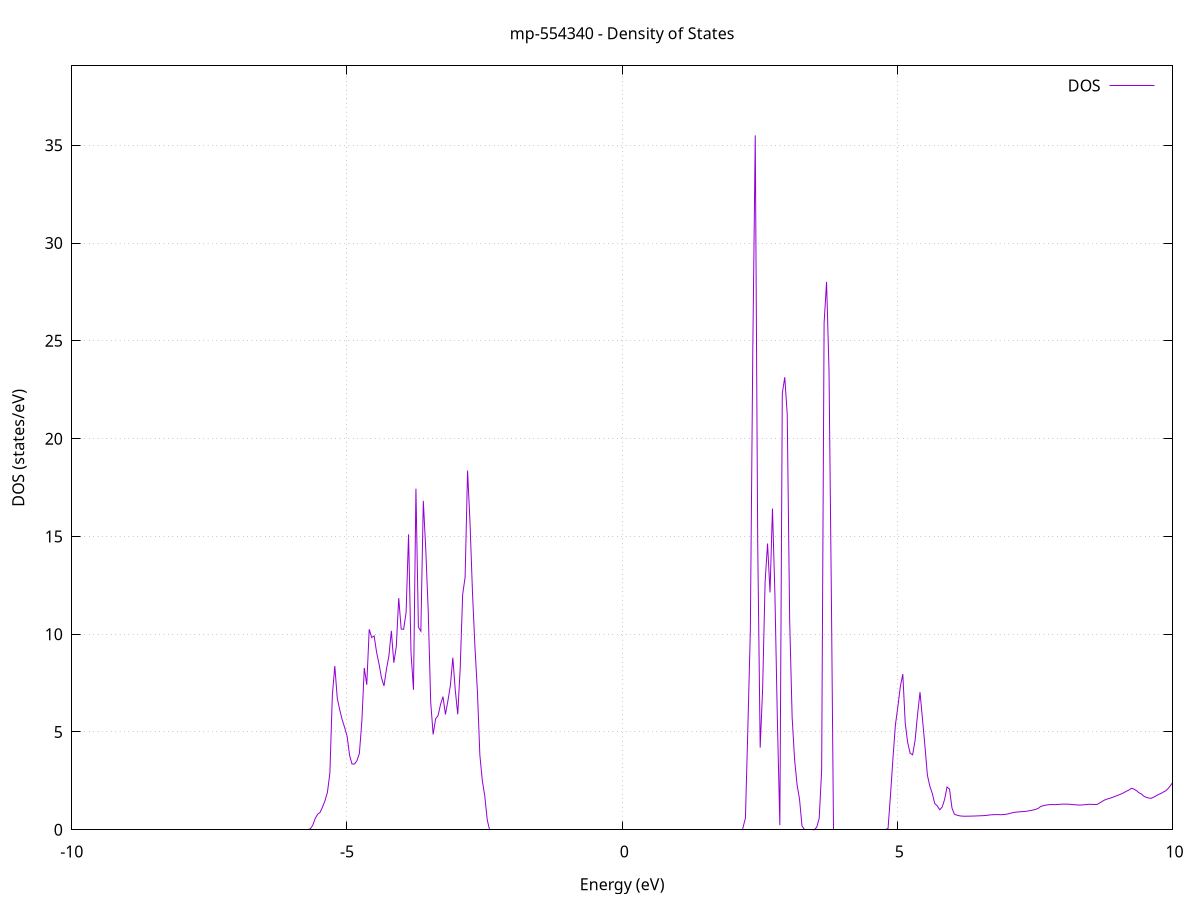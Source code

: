 set title 'mp-554340 - Density of States'
set xlabel 'Energy (eV)'
set ylabel 'DOS (states/eV)'
set grid
set xrange [-10:10]
set yrange [0:39.059]
set xzeroaxis lt -1
set terminal png size 800,600
set output 'mp-554340_dos_gnuplot.png'
plot '-' using 1:2 with lines title 'DOS'
-44.895200 0.000000
-44.850600 0.000000
-44.805900 0.000000
-44.761200 0.000000
-44.716500 0.000000
-44.671900 0.000000
-44.627200 0.000000
-44.582500 0.000000
-44.537800 0.000000
-44.493100 0.000000
-44.448500 0.000000
-44.403800 0.000000
-44.359100 0.000000
-44.314400 0.000000
-44.269700 0.000000
-44.225100 0.000000
-44.180400 0.000000
-44.135700 0.000000
-44.091000 0.000000
-44.046400 0.000000
-44.001700 0.000000
-43.957000 0.000000
-43.912300 0.000000
-43.867600 0.000000
-43.823000 0.000000
-43.778300 0.000000
-43.733600 0.000000
-43.688900 0.000000
-43.644300 0.000000
-43.599600 0.000000
-43.554900 0.000000
-43.510200 0.000000
-43.465500 0.000000
-43.420900 0.000000
-43.376200 0.000000
-43.331500 0.000000
-43.286800 0.000000
-43.242200 0.000000
-43.197500 0.000000
-43.152800 0.000000
-43.108100 0.000000
-43.063400 0.000000
-43.018800 0.000000
-42.974100 0.000000
-42.929400 0.000000
-42.884700 0.000000
-42.840100 0.000000
-42.795400 0.000000
-42.750700 0.000000
-42.706000 0.000000
-42.661300 0.000000
-42.616700 0.000000
-42.572000 0.000000
-42.527300 0.000000
-42.482600 0.000000
-42.438000 0.000000
-42.393300 0.000000
-42.348600 0.000000
-42.303900 0.000000
-42.259200 0.000000
-42.214600 0.000000
-42.169900 0.000000
-42.125200 0.000000
-42.080500 0.000000
-42.035800 0.000000
-41.991200 0.000000
-41.946500 0.000000
-41.901800 0.000000
-41.857100 0.000000
-41.812500 0.000000
-41.767800 0.000000
-41.723100 0.000000
-41.678400 0.000000
-41.633700 0.000000
-41.589100 0.000000
-41.544400 0.000000
-41.499700 0.000000
-41.455000 0.000000
-41.410400 0.000000
-41.365700 0.000000
-41.321000 0.000000
-41.276300 0.000000
-41.231600 0.000000
-41.187000 0.000000
-41.142300 0.000000
-41.097600 0.000000
-41.052900 0.000000
-41.008300 0.000000
-40.963600 0.000000
-40.918900 0.000000
-40.874200 0.000000
-40.829500 282.972800
-40.784900 0.000000
-40.740200 0.000000
-40.695500 0.000000
-40.650800 0.000000
-40.606200 0.000000
-40.561500 0.000000
-40.516800 0.000000
-40.472100 0.000000
-40.427400 0.000000
-40.382800 0.000000
-40.338100 0.000000
-40.293400 0.000000
-40.248700 0.000000
-40.204000 0.000000
-40.159400 0.000000
-40.114700 0.000000
-40.070000 0.000000
-40.025300 0.000000
-39.980700 0.000000
-39.936000 0.000000
-39.891300 0.000000
-39.846600 0.000000
-39.801900 0.000000
-39.757300 0.000000
-39.712600 0.000000
-39.667900 0.000000
-39.623200 0.000000
-39.578600 0.000000
-39.533900 0.000000
-39.489200 0.000000
-39.444500 0.000000
-39.399800 0.000000
-39.355200 0.000000
-39.310500 0.000000
-39.265800 0.000000
-39.221100 0.000000
-39.176500 0.000000
-39.131800 0.000000
-39.087100 0.000000
-39.042400 0.000000
-38.997700 0.000000
-38.953100 0.000000
-38.908400 0.000000
-38.863700 0.000000
-38.819000 0.000000
-38.774400 0.000000
-38.729700 0.000000
-38.685000 0.000000
-38.640300 0.000000
-38.595600 0.000000
-38.551000 0.000000
-38.506300 0.000000
-38.461600 0.000000
-38.416900 0.000000
-38.372200 0.000000
-38.327600 0.000000
-38.282900 0.000000
-38.238200 0.000000
-38.193500 0.000000
-38.148900 0.000000
-38.104200 0.000000
-38.059500 0.000000
-38.014800 0.000000
-37.970100 0.000000
-37.925500 0.000000
-37.880800 0.000000
-37.836100 0.000000
-37.791400 0.000000
-37.746800 0.000000
-37.702100 0.000000
-37.657400 0.000000
-37.612700 0.000000
-37.568000 0.000000
-37.523400 0.000000
-37.478700 0.000000
-37.434000 0.000000
-37.389300 0.000000
-37.344700 0.000000
-37.300000 0.000000
-37.255300 0.000000
-37.210600 0.000000
-37.165900 0.000000
-37.121300 0.000000
-37.076600 0.000000
-37.031900 0.000000
-36.987200 0.000000
-36.942600 0.000000
-36.897900 0.000000
-36.853200 0.000000
-36.808500 0.000000
-36.763800 0.000000
-36.719200 0.000000
-36.674500 0.000000
-36.629800 0.000000
-36.585100 0.000000
-36.540400 0.000000
-36.495800 0.000000
-36.451100 0.000000
-36.406400 0.000000
-36.361700 0.000000
-36.317100 0.000000
-36.272400 0.000000
-36.227700 0.000000
-36.183000 0.000000
-36.138300 0.000000
-36.093700 0.000000
-36.049000 0.000000
-36.004300 0.000000
-35.959600 0.000000
-35.915000 0.000000
-35.870300 0.000000
-35.825600 0.000000
-35.780900 0.000000
-35.736200 0.000000
-35.691600 0.000000
-35.646900 0.000000
-35.602200 0.000000
-35.557500 0.000000
-35.512900 0.000000
-35.468200 0.000000
-35.423500 0.000000
-35.378800 0.000000
-35.334100 0.000000
-35.289500 0.000000
-35.244800 0.000000
-35.200100 0.000000
-35.155400 0.000000
-35.110800 0.000000
-35.066100 0.000000
-35.021400 0.000000
-34.976700 0.000000
-34.932000 0.000000
-34.887400 0.000000
-34.842700 0.000000
-34.798000 0.000000
-34.753300 0.000000
-34.708600 0.000000
-34.664000 0.000000
-34.619300 0.000000
-34.574600 0.000000
-34.529900 0.000000
-34.485300 0.000000
-34.440600 0.000000
-34.395900 0.000000
-34.351200 0.000000
-34.306500 0.000000
-34.261900 0.000000
-34.217200 0.000000
-34.172500 0.000000
-34.127800 0.000000
-34.083200 0.000000
-34.038500 0.000000
-33.993800 0.000000
-33.949100 0.000000
-33.904400 0.000000
-33.859800 0.000000
-33.815100 0.000000
-33.770400 0.000000
-33.725700 0.000000
-33.681100 0.000000
-33.636400 0.000000
-33.591700 0.000000
-33.547000 0.000000
-33.502300 0.000000
-33.457700 0.000000
-33.413000 0.000000
-33.368300 0.000000
-33.323600 0.000000
-33.279000 0.000000
-33.234300 0.000000
-33.189600 0.000000
-33.144900 0.000000
-33.100200 0.000000
-33.055600 0.000000
-33.010900 0.000000
-32.966200 0.000000
-32.921500 0.000000
-32.876900 0.000000
-32.832200 0.000000
-32.787500 0.000000
-32.742800 0.000000
-32.698100 0.000000
-32.653500 0.000000
-32.608800 0.000000
-32.564100 0.000000
-32.519400 0.000000
-32.474700 0.000000
-32.430100 0.000000
-32.385400 0.000000
-32.340700 0.000000
-32.296000 0.000000
-32.251400 0.000000
-32.206700 0.000000
-32.162000 0.000000
-32.117300 0.000000
-32.072600 0.000000
-32.028000 0.000000
-31.983300 0.000000
-31.938600 0.000000
-31.893900 0.000000
-31.849300 0.000000
-31.804600 0.000000
-31.759900 0.000000
-31.715200 0.000000
-31.670500 0.000000
-31.625900 0.000000
-31.581200 0.000000
-31.536500 0.000000
-31.491800 0.000000
-31.447200 0.000000
-31.402500 0.000000
-31.357800 0.000000
-31.313100 0.000000
-31.268400 0.000000
-31.223800 0.000000
-31.179100 0.000000
-31.134400 0.000000
-31.089700 0.000000
-31.045100 0.000000
-31.000400 0.000000
-30.955700 0.000000
-30.911000 0.000000
-30.866300 0.000000
-30.821700 0.000000
-30.777000 0.000000
-30.732300 0.000000
-30.687600 0.000000
-30.642900 0.000000
-30.598300 0.000000
-30.553600 0.000000
-30.508900 0.000000
-30.464200 0.000000
-30.419600 0.000000
-30.374900 0.000000
-30.330200 0.000000
-30.285500 0.000000
-30.240800 0.000000
-30.196200 0.000000
-30.151500 0.000000
-30.106800 0.000000
-30.062100 0.000000
-30.017500 0.000000
-29.972800 0.000000
-29.928100 0.000000
-29.883400 0.000000
-29.838700 0.000000
-29.794100 0.000000
-29.749400 0.000000
-29.704700 0.000000
-29.660000 0.000000
-29.615400 0.000000
-29.570700 0.000000
-29.526000 0.000000
-29.481300 0.000000
-29.436600 0.000000
-29.392000 0.000000
-29.347300 0.000000
-29.302600 0.000000
-29.257900 0.000000
-29.213300 0.000000
-29.168600 0.000000
-29.123900 0.000000
-29.079200 0.000000
-29.034500 0.000000
-28.989900 0.000000
-28.945200 0.000000
-28.900500 0.000000
-28.855800 0.000000
-28.811100 0.000000
-28.766500 0.000000
-28.721800 0.000000
-28.677100 0.000000
-28.632400 0.000000
-28.587800 0.000000
-28.543100 0.000000
-28.498400 0.000000
-28.453700 0.000000
-28.409000 0.000000
-28.364400 0.000000
-28.319700 0.000000
-28.275000 0.000000
-28.230300 0.000000
-28.185700 0.000000
-28.141000 0.000000
-28.096300 0.000000
-28.051600 0.000000
-28.006900 0.000000
-27.962300 0.000000
-27.917600 0.000000
-27.872900 0.000000
-27.828200 0.000000
-27.783600 0.000000
-27.738900 0.000000
-27.694200 0.000000
-27.649500 0.000000
-27.604800 0.000000
-27.560200 0.000000
-27.515500 0.000000
-27.470800 0.000000
-27.426100 0.000000
-27.381500 0.000000
-27.336800 0.000000
-27.292100 0.000000
-27.247400 0.000000
-27.202700 0.000000
-27.158100 0.000000
-27.113400 0.000000
-27.068700 0.000000
-27.024000 0.000000
-26.979300 0.000000
-26.934700 0.000000
-26.890000 0.000000
-26.845300 0.000000
-26.800600 0.000000
-26.756000 0.000000
-26.711300 0.000000
-26.666600 0.000000
-26.621900 0.000000
-26.577200 0.000000
-26.532600 0.000000
-26.487900 0.000000
-26.443200 0.000000
-26.398500 0.000000
-26.353900 0.000000
-26.309200 0.000000
-26.264500 0.000000
-26.219800 0.000000
-26.175100 0.000000
-26.130500 0.000000
-26.085800 0.000000
-26.041100 0.000000
-25.996400 0.000000
-25.951800 0.000000
-25.907100 0.000000
-25.862400 0.000000
-25.817700 0.000000
-25.773000 0.000000
-25.728400 0.000000
-25.683700 0.000000
-25.639000 0.000000
-25.594300 0.000000
-25.549700 0.000000
-25.505000 0.000000
-25.460300 0.000000
-25.415600 0.000000
-25.370900 0.000000
-25.326300 0.000000
-25.281600 0.000000
-25.236900 0.000000
-25.192200 0.000000
-25.147500 0.000000
-25.102900 0.000000
-25.058200 0.000000
-25.013500 0.000000
-24.968800 0.000000
-24.924200 0.000000
-24.879500 0.000000
-24.834800 0.000000
-24.790100 0.000000
-24.745400 0.000000
-24.700800 0.000000
-24.656100 0.000000
-24.611400 0.000000
-24.566700 0.000000
-24.522100 0.000000
-24.477400 0.000000
-24.432700 0.000000
-24.388000 0.000000
-24.343300 0.000000
-24.298700 0.000000
-24.254000 0.000000
-24.209300 0.000000
-24.164600 0.000000
-24.120000 0.000000
-24.075300 0.000000
-24.030600 0.000000
-23.985900 0.000000
-23.941200 0.000000
-23.896600 0.000000
-23.851900 0.000000
-23.807200 0.000000
-23.762500 0.000000
-23.717900 0.000000
-23.673200 0.000000
-23.628500 0.000000
-23.583800 0.000000
-23.539100 0.000000
-23.494500 0.000000
-23.449800 0.000000
-23.405100 0.000000
-23.360400 0.000000
-23.315800 0.000000
-23.271100 0.000000
-23.226400 0.000000
-23.181700 0.000000
-23.137000 0.000000
-23.092400 0.000000
-23.047700 0.000000
-23.003000 0.000000
-22.958300 0.000000
-22.913600 0.000000
-22.869000 0.000000
-22.824300 0.000000
-22.779600 0.000000
-22.734900 0.000000
-22.690300 0.000000
-22.645600 0.000000
-22.600900 0.000000
-22.556200 0.000000
-22.511500 0.000000
-22.466900 0.000000
-22.422200 0.000000
-22.377500 1.542400
-22.332800 2.571400
-22.288200 3.997100
-22.243500 5.831800
-22.198800 8.140300
-22.154100 12.135500
-22.109400 17.117000
-22.064800 14.193500
-22.020100 14.880200
-21.975400 13.450200
-21.930700 41.453000
-21.886100 9.526700
-21.841400 0.000000
-21.796700 0.000000
-21.752000 0.000000
-21.707300 0.000000
-21.662700 0.000000
-21.618000 0.000000
-21.573300 0.000000
-21.528600 0.000000
-21.484000 0.000000
-21.439300 0.000000
-21.394600 0.000000
-21.349900 0.000000
-21.305200 0.000000
-21.260600 0.000000
-21.215900 0.000000
-21.171200 0.000000
-21.126500 0.000000
-21.081800 0.000000
-21.037200 0.000000
-20.992500 0.000000
-20.947800 0.000000
-20.903100 0.000000
-20.858500 0.000000
-20.813800 0.000000
-20.769100 0.000000
-20.724400 0.000000
-20.679700 0.000000
-20.635100 0.000000
-20.590400 0.000000
-20.545700 0.000000
-20.501000 0.000000
-20.456400 0.000000
-20.411700 0.000000
-20.367000 0.000000
-20.322300 0.000000
-20.277600 0.000000
-20.233000 0.000000
-20.188300 0.000000
-20.143600 0.000000
-20.098900 0.000000
-20.054300 0.000000
-20.009600 0.000000
-19.964900 0.000000
-19.920200 0.000000
-19.875500 0.000000
-19.830900 0.000000
-19.786200 0.000000
-19.741500 0.000000
-19.696800 0.000000
-19.652200 0.000000
-19.607500 0.000000
-19.562800 0.000000
-19.518100 0.000000
-19.473400 0.000000
-19.428800 0.000000
-19.384100 0.000000
-19.339400 0.000000
-19.294700 0.000000
-19.250000 0.000000
-19.205400 0.000000
-19.160700 0.000000
-19.116000 0.000000
-19.071300 0.000000
-19.026700 0.000000
-18.982000 0.000000
-18.937300 0.000000
-18.892600 0.000000
-18.847900 0.000000
-18.803300 0.000000
-18.758600 0.000000
-18.713900 0.000000
-18.669200 0.000000
-18.624600 0.000000
-18.579900 0.000000
-18.535200 0.000000
-18.490500 0.000000
-18.445800 0.000000
-18.401200 0.000000
-18.356500 0.000000
-18.311800 0.000000
-18.267100 0.000000
-18.222500 0.000000
-18.177800 0.000000
-18.133100 0.000000
-18.088400 0.000000
-18.043700 0.000000
-17.999100 0.000000
-17.954400 0.000000
-17.909700 0.000000
-17.865000 0.000000
-17.820400 0.000000
-17.775700 0.000000
-17.731000 0.000000
-17.686300 0.000000
-17.641600 0.000000
-17.597000 0.000000
-17.552300 0.000000
-17.507600 0.000000
-17.462900 0.000000
-17.418200 0.000000
-17.373600 0.000000
-17.328900 0.000000
-17.284200 0.000000
-17.239500 0.000000
-17.194900 0.000000
-17.150200 0.000000
-17.105500 0.000000
-17.060800 0.000000
-17.016100 0.000000
-16.971500 0.000000
-16.926800 0.000000
-16.882100 0.000000
-16.837400 0.000000
-16.792800 0.000000
-16.748100 0.000000
-16.703400 0.000000
-16.658700 0.000000
-16.614000 0.000000
-16.569400 0.000000
-16.524700 0.000000
-16.480000 0.000000
-16.435300 0.000000
-16.390700 0.000000
-16.346000 0.000000
-16.301300 0.000000
-16.256600 0.000000
-16.211900 0.000000
-16.167300 0.000000
-16.122600 0.000000
-16.077900 0.000000
-16.033200 0.000000
-15.988600 0.000000
-15.943900 0.000000
-15.899200 0.000000
-15.854500 0.000000
-15.809800 0.000000
-15.765200 0.000000
-15.720500 0.000000
-15.675800 0.000000
-15.631100 0.000000
-15.586400 0.000000
-15.541800 0.000000
-15.497100 0.000000
-15.452400 0.000000
-15.407700 0.000000
-15.363100 0.000000
-15.318400 0.000000
-15.273700 0.000000
-15.229000 0.000000
-15.184300 0.000000
-15.139700 0.000000
-15.095000 0.000000
-15.050300 0.000000
-15.005600 0.000000
-14.961000 0.000000
-14.916300 0.000000
-14.871600 0.000000
-14.826900 0.000000
-14.782200 0.000000
-14.737600 0.000000
-14.692900 0.000000
-14.648200 0.000000
-14.603500 0.000000
-14.558900 0.000000
-14.514200 0.000000
-14.469500 0.000000
-14.424800 0.000000
-14.380100 0.000000
-14.335500 0.000000
-14.290800 0.000000
-14.246100 0.000000
-14.201400 0.000000
-14.156800 0.000000
-14.112100 0.000000
-14.067400 0.000000
-14.022700 0.000000
-13.978000 0.000000
-13.933400 0.000000
-13.888700 0.000000
-13.844000 0.000000
-13.799300 0.000000
-13.754700 0.000000
-13.710000 0.000000
-13.665300 0.000000
-13.620600 0.000000
-13.575900 0.000000
-13.531300 0.000000
-13.486600 0.000000
-13.441900 0.000000
-13.397200 0.000000
-13.352500 0.000000
-13.307900 0.000000
-13.263200 0.000000
-13.218500 0.000000
-13.173800 0.000000
-13.129200 0.000000
-13.084500 0.000000
-13.039800 0.000000
-12.995100 0.000000
-12.950400 0.000000
-12.905800 0.000000
-12.861100 0.000000
-12.816400 0.000000
-12.771700 0.000000
-12.727100 0.000000
-12.682400 0.000000
-12.637700 0.000000
-12.593000 0.000000
-12.548300 0.000000
-12.503700 0.000000
-12.459000 0.000000
-12.414300 0.000000
-12.369600 0.000000
-12.325000 0.000000
-12.280300 0.000000
-12.235600 0.000000
-12.190900 0.000000
-12.146200 0.000000
-12.101600 0.000000
-12.056900 0.000000
-12.012200 0.000000
-11.967500 0.000000
-11.922900 0.000000
-11.878200 0.000000
-11.833500 0.000000
-11.788800 0.000000
-11.744100 0.000000
-11.699500 0.000000
-11.654800 0.000000
-11.610100 0.000000
-11.565400 0.000000
-11.520700 0.000000
-11.476100 0.000000
-11.431400 0.000000
-11.386700 0.000000
-11.342000 0.000000
-11.297400 0.000000
-11.252700 0.000000
-11.208000 0.000000
-11.163300 0.000000
-11.118600 0.000000
-11.074000 0.000000
-11.029300 0.000000
-10.984600 0.000000
-10.939900 0.000000
-10.895300 0.000000
-10.850600 0.000000
-10.805900 0.000000
-10.761200 0.000000
-10.716500 0.000000
-10.671900 0.000000
-10.627200 0.000000
-10.582500 0.000000
-10.537800 0.000000
-10.493200 0.000000
-10.448500 0.000000
-10.403800 0.000000
-10.359100 0.000000
-10.314400 0.000000
-10.269800 0.000000
-10.225100 0.000000
-10.180400 0.000000
-10.135700 0.000000
-10.091100 0.000000
-10.046400 0.000000
-10.001700 0.000000
-9.957000 0.000000
-9.912300 0.000000
-9.867700 0.000000
-9.823000 0.000000
-9.778300 0.000000
-9.733600 0.000000
-9.688900 0.000000
-9.644300 0.000000
-9.599600 0.000000
-9.554900 0.000000
-9.510200 0.000000
-9.465600 0.000000
-9.420900 0.000000
-9.376200 0.000000
-9.331500 0.000000
-9.286800 0.000000
-9.242200 0.000000
-9.197500 0.000000
-9.152800 0.000000
-9.108100 0.000000
-9.063500 0.000000
-9.018800 0.000000
-8.974100 0.000000
-8.929400 0.000000
-8.884700 0.000000
-8.840100 0.000000
-8.795400 0.000000
-8.750700 0.000000
-8.706000 0.000000
-8.661400 0.000000
-8.616700 0.000000
-8.572000 0.000000
-8.527300 0.000000
-8.482600 0.000000
-8.438000 0.000000
-8.393300 0.000000
-8.348600 0.000000
-8.303900 0.000000
-8.259300 0.000000
-8.214600 0.000000
-8.169900 0.000000
-8.125200 0.000000
-8.080500 0.000000
-8.035900 0.000000
-7.991200 0.000000
-7.946500 0.000000
-7.901800 0.000000
-7.857100 0.000000
-7.812500 0.000000
-7.767800 0.000000
-7.723100 0.000000
-7.678400 0.000000
-7.633800 0.000000
-7.589100 0.000000
-7.544400 0.000000
-7.499700 0.000000
-7.455000 0.000000
-7.410400 0.000000
-7.365700 0.000000
-7.321000 0.000000
-7.276300 0.000000
-7.231700 0.000000
-7.187000 0.000000
-7.142300 0.000000
-7.097600 0.000000
-7.052900 0.000000
-7.008300 0.000000
-6.963600 0.000000
-6.918900 0.000000
-6.874200 0.000000
-6.829600 0.000000
-6.784900 0.000000
-6.740200 0.000000
-6.695500 0.000000
-6.650800 0.000000
-6.606200 0.000000
-6.561500 0.000000
-6.516800 0.000000
-6.472100 0.000000
-6.427500 0.000000
-6.382800 0.000000
-6.338100 0.000000
-6.293400 0.000000
-6.248700 0.000000
-6.204100 0.000000
-6.159400 0.000000
-6.114700 0.000000
-6.070000 0.000000
-6.025300 0.000000
-5.980700 0.000000
-5.936000 0.000000
-5.891300 0.000000
-5.846600 0.000000
-5.802000 0.000000
-5.757300 0.000000
-5.712600 0.000000
-5.667900 0.038200
-5.623200 0.225700
-5.578600 0.568000
-5.533900 0.792400
-5.489200 0.888800
-5.444500 1.161600
-5.399900 1.483400
-5.355200 1.915900
-5.310500 2.899300
-5.265800 6.885100
-5.221100 8.372800
-5.176500 6.733000
-5.131800 6.135100
-5.087100 5.629500
-5.042400 5.228200
-4.997800 4.791200
-4.953100 3.813700
-4.908400 3.364100
-4.863700 3.362600
-4.819000 3.532400
-4.774400 3.899800
-4.729700 5.544100
-4.685000 8.273300
-4.640300 7.413200
-4.595700 10.251400
-4.551000 9.830300
-4.506300 9.911600
-4.461600 9.073800
-4.416900 8.469500
-4.372300 7.761300
-4.327600 7.354300
-4.282900 8.205300
-4.238200 8.890700
-4.193600 10.170900
-4.148900 8.537500
-4.104200 9.358400
-4.059500 11.846200
-4.014800 10.261900
-3.970200 10.252000
-3.925500 11.119100
-3.880800 15.106500
-3.836100 9.034800
-3.791400 7.158200
-3.746800 17.440100
-3.702100 10.362800
-3.657400 10.151900
-3.612700 16.817100
-3.568100 14.327800
-3.523400 11.172000
-3.478700 6.536100
-3.434000 4.876100
-3.389300 5.673000
-3.344700 5.835600
-3.300000 6.408300
-3.255300 6.807800
-3.210600 5.897400
-3.166000 6.589900
-3.121300 7.370400
-3.076600 8.798000
-3.031900 7.134100
-2.987200 5.903000
-2.942600 8.259500
-2.897900 12.022600
-2.853200 12.921000
-2.808500 18.367500
-2.763900 15.686400
-2.719200 12.124000
-2.674500 9.333300
-2.629800 7.083000
-2.585100 3.809500
-2.540500 2.513300
-2.495800 1.727000
-2.451100 0.504800
-2.406400 0.000000
-2.361800 0.000000
-2.317100 0.000000
-2.272400 0.000000
-2.227700 0.000000
-2.183000 0.000000
-2.138400 0.000000
-2.093700 0.000000
-2.049000 0.000000
-2.004300 0.000000
-1.959600 0.000000
-1.915000 0.000000
-1.870300 0.000000
-1.825600 0.000000
-1.780900 0.000000
-1.736300 0.000000
-1.691600 0.000000
-1.646900 0.000000
-1.602200 0.000000
-1.557500 0.000000
-1.512900 0.000000
-1.468200 0.000000
-1.423500 0.000000
-1.378800 0.000000
-1.334200 0.000000
-1.289500 0.000000
-1.244800 0.000000
-1.200100 0.000000
-1.155400 0.000000
-1.110800 0.000000
-1.066100 0.000000
-1.021400 0.000000
-0.976700 0.000000
-0.932100 0.000000
-0.887400 0.000000
-0.842700 0.000000
-0.798000 0.000000
-0.753300 0.000000
-0.708700 0.000000
-0.664000 0.000000
-0.619300 0.000000
-0.574600 0.000000
-0.530000 0.000000
-0.485300 0.000000
-0.440600 0.000000
-0.395900 0.000000
-0.351200 0.000000
-0.306600 0.000000
-0.261900 0.000000
-0.217200 0.000000
-0.172500 0.000000
-0.127800 0.000000
-0.083200 0.000000
-0.038500 0.000000
0.006200 0.000000
0.050900 0.000000
0.095500 0.000000
0.140200 0.000000
0.184900 0.000000
0.229600 0.000000
0.274300 0.000000
0.318900 0.000000
0.363600 0.000000
0.408300 0.000000
0.453000 0.000000
0.497600 0.000000
0.542300 0.000000
0.587000 0.000000
0.631700 0.000000
0.676400 0.000000
0.721000 0.000000
0.765700 0.000000
0.810400 0.000000
0.855100 0.000000
0.899700 0.000000
0.944400 0.000000
0.989100 0.000000
1.033800 0.000000
1.078500 0.000000
1.123100 0.000000
1.167800 0.000000
1.212500 0.000000
1.257200 0.000000
1.301800 0.000000
1.346500 0.000000
1.391200 0.000000
1.435900 0.000000
1.480600 0.000000
1.525200 0.000000
1.569900 0.000000
1.614600 0.000000
1.659300 0.000000
1.704000 0.000000
1.748600 0.000000
1.793300 0.000000
1.838000 0.000000
1.882700 0.000000
1.927300 0.000000
1.972000 0.000000
2.016700 0.000000
2.061400 0.000000
2.106100 0.000000
2.150700 0.000000
2.195400 0.000000
2.240100 0.600100
2.284800 5.257700
2.329400 10.172600
2.374100 24.551000
2.418800 35.508200
2.463500 14.613900
2.508200 4.198100
2.552800 7.233500
2.597500 12.654600
2.642200 14.638700
2.686900 12.135400
2.731500 16.424500
2.776200 12.003000
2.820900 5.566100
2.865600 0.234300
2.910300 22.314500
2.954900 23.140100
2.999600 21.242200
3.044300 10.679100
3.089000 5.739800
3.133600 3.583100
3.178300 2.307800
3.223000 1.559400
3.267700 0.198200
3.312400 0.000000
3.357000 0.000000
3.401700 0.000000
3.446400 0.000000
3.491100 0.001100
3.535800 0.130400
3.580400 0.580200
3.625100 3.037900
3.669800 25.919000
3.714500 28.015300
3.759100 23.468700
3.803800 11.371500
3.848500 0.000000
3.893200 0.000000
3.937900 0.000000
3.982500 0.000000
4.027200 0.000000
4.071900 0.000000
4.116600 0.000000
4.161200 0.000000
4.205900 0.000000
4.250600 0.000000
4.295300 0.000000
4.340000 0.000000
4.384600 0.000000
4.429300 0.000000
4.474000 0.000000
4.518700 0.000000
4.563300 0.000000
4.608000 0.000000
4.652700 0.000000
4.697400 0.000000
4.742100 0.000000
4.786700 0.000000
4.831400 0.062100
4.876100 1.778400
4.920800 3.661100
4.965400 5.364900
5.010100 6.297300
5.054800 7.322100
5.099500 7.960100
5.144200 5.435100
5.188800 4.455100
5.233500 3.905300
5.278200 3.837000
5.322900 4.570000
5.367500 5.888300
5.412200 7.036000
5.456900 5.669100
5.501600 4.286100
5.546300 2.792600
5.590900 2.226200
5.635600 1.858300
5.680300 1.338700
5.725000 1.225800
5.769700 1.023300
5.814300 1.157500
5.859000 1.548200
5.903700 2.188400
5.948400 2.080400
5.993000 1.114300
6.037700 0.795200
6.082400 0.747900
6.127100 0.715700
6.171800 0.698400
6.216400 0.693700
6.261100 0.694100
6.305800 0.695900
6.350500 0.698800
6.395100 0.702700
6.439800 0.707700
6.484500 0.713400
6.529200 0.719100
6.573900 0.724700
6.618500 0.734200
6.663200 0.753000
6.707900 0.765400
6.752600 0.772400
6.797200 0.774900
6.841900 0.773500
6.886600 0.770500
6.931300 0.777400
6.976000 0.793300
7.020600 0.818200
7.065300 0.852100
7.110000 0.883300
7.154700 0.899200
7.199300 0.912500
7.244000 0.923400
7.288700 0.931700
7.333400 0.942000
7.378100 0.963400
7.422700 0.985900
7.467400 1.010700
7.512100 1.043900
7.556800 1.086400
7.601500 1.183700
7.646100 1.226800
7.690800 1.257000
7.735500 1.277300
7.780200 1.287500
7.824800 1.287800
7.869500 1.286400
7.914200 1.292000
7.958900 1.304900
8.003600 1.311000
8.048200 1.314200
8.092900 1.308800
8.137600 1.303900
8.182300 1.289000
8.226900 1.279900
8.271600 1.268700
8.316300 1.262400
8.361000 1.269100
8.405700 1.282300
8.450300 1.296000
8.495000 1.302600
8.539700 1.298000
8.584400 1.292700
8.629000 1.297000
8.673700 1.367200
8.718400 1.444400
8.763100 1.517200
8.807800 1.565700
8.852400 1.603600
8.897100 1.643500
8.941800 1.692300
8.986500 1.740600
9.031100 1.788400
9.075800 1.840300
9.120500 1.905200
9.165200 1.976300
9.209900 2.030800
9.254500 2.124000
9.299200 2.079100
9.343900 2.005700
9.388600 1.896900
9.433300 1.831500
9.477900 1.720900
9.522600 1.658300
9.567300 1.624200
9.612000 1.609500
9.656600 1.664800
9.701300 1.735100
9.746000 1.806100
9.790700 1.855500
9.835400 1.933300
9.880000 1.996900
9.924700 2.122100
9.969400 2.282700
10.014100 2.470700
10.058700 2.542600
10.103400 2.586200
10.148100 2.618100
10.192800 2.694900
10.237500 2.668300
10.282100 2.484500
10.326800 2.296700
10.371500 2.054800
10.416200 1.837100
10.460800 1.732000
10.505500 1.663300
10.550200 1.645700
10.594900 1.702000
10.639600 1.780500
10.684200 1.857700
10.728900 1.966600
10.773600 1.900400
10.818300 1.967000
10.862900 2.102900
10.907600 2.243100
10.952300 2.175000
10.997000 2.084500
11.041700 2.168400
11.086300 2.121200
11.131000 1.866200
11.175700 1.719700
11.220400 1.604400
11.265100 1.573400
11.309700 1.585200
11.354400 1.564900
11.399100 1.365700
11.443800 0.958000
11.488400 0.697100
11.533100 0.693900
11.577800 0.726800
11.622500 0.784000
11.667200 0.847000
11.711800 0.911100
11.756500 0.975900
11.801200 1.040100
11.845900 1.103500
11.890500 1.178400
11.935200 1.270700
11.979900 1.374200
12.024600 1.479000
12.069300 1.585700
12.113900 1.703100
12.158600 1.827100
12.203300 2.102600
12.248000 2.193900
12.292600 2.331900
12.337300 2.424100
12.382000 2.488000
12.426700 2.558900
12.471400 2.644000
12.516000 2.752000
12.560700 2.842500
12.605400 3.117800
12.650100 3.540900
12.694700 3.533600
12.739400 3.468500
12.784100 3.382700
12.828800 3.263600
12.873500 3.324100
12.918100 3.078800
12.962800 2.657100
13.007500 2.396000
13.052200 2.597600
13.096900 3.070500
13.141500 3.430300
13.186200 3.621400
13.230900 3.521100
13.275600 3.390500
13.320200 3.136100
13.364900 2.822800
13.409600 2.549500
13.454300 2.339800
13.499000 2.165800
13.543600 2.059500
13.588300 1.997500
13.633000 1.952800
13.677700 1.954500
13.722300 1.975100
13.767000 2.014700
13.811700 2.151400
13.856400 2.170600
13.901100 2.124100
13.945700 2.091700
13.990400 2.169000
14.035100 2.253800
14.079800 2.327400
14.124400 2.400400
14.169100 2.629000
14.213800 2.582600
14.258500 2.381800
14.303200 2.010600
14.347800 1.904300
14.392500 2.036300
14.437200 2.217800
14.481900 2.466100
14.526500 2.505000
14.571200 2.578100
14.615900 2.668200
14.660600 2.775800
14.705300 2.780600
14.749900 2.753700
14.794600 2.697400
14.839300 2.708300
14.884000 2.728200
14.928600 2.709900
14.973300 2.667900
15.018000 2.622800
15.062700 2.620300
15.107400 2.674700
15.152000 2.754000
15.196700 2.865400
15.241400 2.573200
15.286100 2.425800
15.330800 2.378900
15.375400 2.374800
15.420100 2.336300
15.464800 2.374700
15.509500 2.434300
15.554100 2.377200
15.598800 2.341600
15.643500 2.318400
15.688200 2.298800
15.732900 2.265100
15.777500 2.254900
15.822200 2.303800
15.866900 2.391600
15.911600 2.439600
15.956200 2.518200
16.000900 2.608300
16.045600 2.668500
16.090300 2.631900
16.135000 2.584000
16.179600 2.538100
16.224300 2.488200
16.269000 2.439500
16.313700 2.414800
16.358300 2.431800
16.403000 2.472400
16.447700 2.510000
16.492400 2.556900
16.537100 2.609900
16.581700 2.633300
16.626400 2.653000
16.671100 2.691900
16.715800 2.804300
16.760400 2.744500
16.805100 2.600500
16.849800 2.188100
16.894500 1.962400
16.939200 1.833200
16.983800 1.781300
17.028500 1.804600
17.073200 1.866100
17.117900 1.989400
17.162600 2.187400
17.207200 2.448600
17.251900 2.561600
17.296600 2.657800
17.341300 2.737900
17.385900 2.769700
17.430600 2.555600
17.475300 2.332600
17.520000 2.083300
17.564700 2.001300
17.609300 1.954200
17.654000 2.019300
17.698700 2.155800
17.743400 2.293800
17.788000 2.419500
17.832700 2.505800
17.877400 2.446900
17.922100 2.253000
17.966800 1.879900
18.011400 1.451200
18.056100 1.139700
18.100800 0.981600
18.145500 0.894900
18.190100 0.899800
18.234800 0.918300
18.279500 0.973900
18.324200 1.112500
18.368900 1.297800
18.413500 1.457800
18.458200 1.548700
18.502900 1.576300
18.547600 1.715000
18.592200 2.004300
18.636900 2.179300
18.681600 2.258400
18.726300 2.312200
18.771000 2.229500
18.815600 2.149700
18.860300 2.209600
18.905000 2.221900
18.949700 2.249100
18.994400 2.361200
19.039000 2.383900
19.083700 2.353500
19.128400 2.331000
19.173100 2.360300
19.217700 2.367200
19.262400 2.356700
19.307100 2.324600
19.351800 2.263800
19.396500 2.274900
19.441100 2.248700
19.485800 2.216700
19.530500 2.207000
19.575200 2.205600
19.619800 2.240200
19.664500 2.269400
19.709200 2.317800
19.753900 2.406900
19.798600 2.521500
19.843200 2.583800
19.887900 2.560200
19.932600 2.655300
19.977300 2.766400
20.021900 2.742800
20.066600 2.629500
20.111300 2.434800
20.156000 2.033200
20.200700 1.785300
20.245300 1.549900
20.290000 1.447000
20.334700 1.419800
20.379400 1.552400
20.424000 1.559200
20.468700 1.608500
20.513400 1.690000
20.558100 1.800600
20.602800 1.937800
20.647400 2.141200
20.692100 2.184800
20.736800 2.232600
20.781500 2.289400
20.826200 2.347100
20.870800 2.410900
20.915500 2.479900
20.960200 2.547500
21.004900 2.611600
21.049500 2.659300
21.094200 2.635900
21.138900 2.628100
21.183600 2.668400
21.228300 2.671200
21.272900 2.684700
21.317600 2.704300
21.362300 2.706500
21.407000 2.729700
21.451600 2.638800
21.496300 2.544800
21.541000 2.535200
21.585700 2.615200
21.630400 2.747500
21.675000 2.899100
21.719700 3.027900
21.764400 3.151800
21.809100 3.267900
21.853700 3.328200
21.898400 3.287500
21.943100 3.299000
21.987800 3.568200
22.032500 2.924800
22.077100 2.722200
22.121800 2.765100
22.166500 2.750600
22.211200 2.880000
22.255800 3.039700
22.300500 2.954700
22.345200 2.941700
22.389900 2.972900
22.434600 3.041400
22.479200 2.925400
22.523900 2.776400
22.568600 2.666200
22.613300 2.578600
22.658000 2.490300
22.702600 2.471700
22.747300 2.480400
22.792000 2.424300
22.836700 2.128900
22.881300 2.000000
22.926000 1.860200
22.970700 1.791400
23.015400 1.882300
23.060100 1.930000
23.104700 1.968600
23.149400 2.103000
23.194100 2.288300
23.238800 2.485600
23.283400 2.736100
23.328100 2.963700
23.372800 3.116300
23.417500 3.205500
23.462200 3.196200
23.506800 3.153200
23.551500 3.229500
23.596200 3.216300
23.640900 3.368900
23.685500 3.520500
23.730200 3.652500
23.774900 3.791700
23.819600 3.898000
23.864300 4.152200
23.908900 4.311300
23.953600 4.347600
23.998300 3.949400
24.043000 3.708800
24.087600 3.382800
24.132300 3.215500
24.177000 3.019300
24.221700 2.848100
24.266400 2.681900
24.311000 2.709000
24.355700 2.766100
24.400400 3.606400
24.445100 4.526300
24.489700 4.263800
24.534400 4.028500
24.579100 3.930600
24.623800 3.939300
24.668500 4.015300
24.713100 4.110000
24.757800 4.266400
24.802500 4.298000
24.847200 4.181600
24.891900 4.102000
24.936500 4.043500
24.981200 3.923800
25.025900 3.733400
25.070600 3.589700
25.115200 3.450600
25.159900 3.960900
25.204600 2.972500
25.249300 2.849300
25.294000 2.896700
25.338600 2.817800
25.383300 2.866600
25.428000 2.864600
25.472700 2.838500
25.517300 2.804800
25.562000 2.827000
25.606700 2.815400
25.651400 2.892600
25.696100 2.995400
25.740700 3.016900
25.785400 3.078500
25.830100 3.141300
25.874800 3.202900
25.919400 3.345000
25.964100 3.432500
26.008800 3.367500
26.053500 3.389400
26.098200 3.493200
26.142800 3.593600
26.187500 3.623700
26.232200 3.736600
26.276900 3.722100
26.321500 3.568600
26.366200 3.325200
26.410900 3.112100
26.455600 2.921700
26.500300 2.738400
26.544900 2.581800
26.589600 2.434900
26.634300 2.323300
26.679000 2.373400
26.723700 2.501500
26.768300 2.544300
26.813000 2.671200
26.857700 2.790500
26.902400 2.526300
26.947000 2.429800
26.991700 2.441500
27.036400 2.530600
27.081100 2.613400
27.125800 2.742500
27.170400 2.713400
27.215100 2.575100
27.259800 2.554200
27.304500 2.692100
27.349100 2.857600
27.393800 2.984300
27.438500 3.333300
27.483200 3.458900
27.527900 3.400200
27.572500 3.369700
27.617200 3.379400
27.661900 3.344100
27.706600 3.237100
27.751200 3.119300
27.795900 3.039500
27.840600 2.988900
27.885300 2.979000
27.930000 3.256300
27.974600 3.106900
28.019300 3.241300
28.064000 3.217800
28.108700 3.178900
28.153300 3.028400
28.198000 2.892000
28.242700 2.838600
28.287400 2.714900
28.332100 2.636500
28.376700 2.711200
28.421400 2.799400
28.466100 2.911500
28.510800 3.023300
28.555500 3.127400
28.600100 3.520900
28.644800 3.676200
28.689500 3.727100
28.734200 3.699700
28.778800 3.690900
28.823500 3.692200
28.868200 4.028400
28.912900 3.601000
28.957600 3.703500
29.002200 3.897000
29.046900 3.997900
29.091600 4.070000
29.136300 4.177800
29.180900 4.219600
29.225600 4.215700
29.270300 4.174000
29.315000 3.892900
29.359700 3.710700
29.404300 3.789600
29.449000 3.420500
29.493700 3.419700
29.538400 3.304100
29.583000 3.261400
29.627700 3.263600
29.672400 3.422000
29.717100 3.488900
29.761800 3.231600
29.806400 2.976200
29.851100 2.972400
29.895800 2.946400
29.940500 2.834400
29.985100 2.763900
30.029800 2.704900
30.074500 2.632700
30.119200 2.699300
30.163900 2.676100
30.208500 2.859400
30.253200 3.142900
30.297900 3.337500
30.342600 3.456700
30.387300 3.505400
30.431900 3.527300
30.476600 3.457500
30.521300 3.372000
30.566000 3.330700
30.610600 3.298700
30.655300 3.492100
30.700000 3.693100
30.744700 3.206800
30.789400 3.094700
30.834000 3.565600
30.878700 3.337100
30.923400 3.265800
30.968100 3.200300
31.012700 3.187800
31.057400 3.494700
31.102100 3.589600
31.146800 3.445900
31.191500 3.380300
31.236100 3.436400
31.280800 3.678600
31.325500 3.667400
31.370200 3.327300
31.414800 2.938700
31.459500 3.015500
31.504200 3.142000
31.548900 3.325900
31.593600 3.685300
31.638200 3.977700
31.682900 4.043400
31.727600 4.053800
31.772300 3.852000
31.816900 3.578200
31.861600 3.472300
31.906300 3.409600
31.951000 3.355700
31.995700 3.467400
32.040300 3.580600
32.085000 3.909600
32.129700 4.405300
32.174400 3.902000
32.219100 3.670200
32.263700 3.676700
32.308400 3.564900
32.353100 3.643400
32.397800 3.750400
32.442400 3.846300
32.487100 3.703800
32.531800 3.677900
32.576500 3.716200
32.621200 3.717300
32.665800 3.635100
32.710500 3.586000
32.755200 3.486900
32.799900 2.987200
32.844500 2.882900
32.889200 2.918300
32.933900 2.884300
32.978600 2.988200
33.023300 3.137500
33.067900 3.346900
33.112600 3.613600
33.157300 3.943100
33.202000 4.125800
33.246600 3.886100
33.291300 3.646600
33.336000 3.647000
33.380700 3.633600
33.425400 3.728000
33.470000 3.745100
33.514700 3.819800
33.559400 4.300600
33.604100 4.287900
33.648700 4.438000
33.693400 3.976200
33.738100 3.825500
33.782800 3.621300
33.827500 3.513500
33.872100 3.372300
33.916800 3.419100
33.961500 3.328500
34.006200 3.572400
34.050800 3.968500
34.095500 4.300900
34.140200 4.421300
34.184900 4.406400
34.229600 4.373100
34.274200 4.447500
34.318900 4.435300
34.363600 4.317600
34.408300 4.226700
34.453000 4.146900
34.497600 4.022500
34.542300 3.945100
34.587000 3.964100
34.631700 3.912800
34.676300 3.995900
34.721000 4.471300
34.765700 4.153300
34.810400 3.536600
34.855100 3.367500
34.899700 3.096300
34.944400 2.980700
34.989100 2.952300
35.033800 3.075900
35.078400 3.357000
35.123100 3.920400
35.167800 4.516500
35.212500 4.592000
35.257200 4.278100
35.301800 4.238100
35.346500 4.376000
35.391200 4.684000
35.435900 5.036900
35.480500 5.958300
35.525200 6.312100
35.569900 7.186300
35.614600 7.253600
35.659300 7.519200
35.703900 7.751300
35.748600 8.666000
35.793300 9.258000
35.838000 9.261000
35.882600 8.038700
35.927300 9.656400
35.972000 11.263600
36.016700 12.269600
36.061400 8.603500
36.106000 6.052800
36.150700 5.380800
36.195400 5.002100
36.240100 4.836000
36.284800 4.913700
36.329400 4.933600
36.374100 4.604900
36.418800 4.293800
36.463500 4.099700
36.508100 3.966400
36.552800 3.906600
36.597500 4.015100
36.642200 4.641200
36.686900 4.810100
36.731500 4.942400
36.776200 5.027100
36.820900 5.136200
36.865600 5.176400
36.910200 5.042000
36.954900 4.960100
36.999600 4.947700
37.044300 4.547400
37.089000 4.158500
37.133600 3.916100
37.178300 3.756300
37.223000 3.483400
37.267700 3.294400
37.312300 3.221500
37.357000 3.143000
37.401700 3.220100
37.446400 3.342300
37.491100 3.299900
37.535700 3.401200
37.580400 3.526000
37.625100 3.689100
37.669800 3.906800
37.714400 4.169500
37.759100 4.597500
37.803800 5.222800
37.848500 5.393100
37.893200 5.208000
37.937800 5.093400
37.982500 4.780400
38.027200 4.066100
38.071900 3.688500
38.116600 3.486100
38.161200 3.260400
38.205900 3.120500
38.250600 3.026700
38.295300 2.979600
38.339900 2.849200
38.384600 2.818400
38.429300 2.899300
38.474000 3.072300
38.518700 3.187600
38.563300 3.236700
38.608000 3.094900
38.652700 3.232800
38.697400 3.295600
38.742000 3.373000
38.786700 3.374800
38.831400 3.388400
38.876100 3.405900
38.920800 3.216500
38.965400 3.083400
39.010100 2.896700
39.054800 2.674400
39.099500 2.422800
39.144100 2.115400
39.188800 1.977500
39.233500 1.934500
39.278200 1.869300
39.322900 1.823100
39.367500 1.660300
39.412200 1.483100
39.456900 1.305000
39.501600 0.998800
39.546200 0.689400
39.590900 0.585800
39.635600 0.512300
39.680300 0.452500
39.725000 0.403000
39.769600 0.357000
39.814300 0.315000
39.859000 0.277000
39.903700 0.242600
39.948400 0.211700
39.993000 0.184400
40.037700 0.157600
40.082400 0.127700
40.127100 0.096200
40.171700 0.067300
40.216400 0.043500
40.261100 0.024800
40.305800 0.011400
40.350500 0.003100
40.395100 0.000000
40.439800 0.000000
40.484500 0.000000
40.529200 0.000000
40.573800 0.000000
40.618500 0.000000
40.663200 0.000000
40.707900 0.000000
40.752600 0.000000
40.797200 0.000000
40.841900 0.000000
40.886600 0.000000
40.931300 0.000000
40.975900 0.000000
41.020600 0.000000
41.065300 0.000000
41.110000 0.000000
41.154700 0.000000
41.199300 0.000000
41.244000 0.000000
41.288700 0.000000
41.333400 0.000000
41.378000 0.000000
41.422700 0.000000
41.467400 0.000000
41.512100 0.000000
41.556800 0.000000
41.601400 0.000000
41.646100 0.000000
41.690800 0.000000
41.735500 0.000000
41.780200 0.000000
41.824800 0.000000
41.869500 0.000000
41.914200 0.000000
41.958900 0.000000
42.003500 0.000000
42.048200 0.000000
42.092900 0.000000
42.137600 0.000000
42.182300 0.000000
42.226900 0.000000
42.271600 0.000000
42.316300 0.000000
42.361000 0.000000
42.405600 0.000000
42.450300 0.000000
42.495000 0.000000
42.539700 0.000000
42.584400 0.000000
42.629000 0.000000
42.673700 0.000000
42.718400 0.000000
42.763100 0.000000
42.807700 0.000000
42.852400 0.000000
42.897100 0.000000
42.941800 0.000000
42.986500 0.000000
43.031100 0.000000
43.075800 0.000000
43.120500 0.000000
43.165200 0.000000
43.209800 0.000000
43.254500 0.000000
43.299200 0.000000
43.343900 0.000000
43.388600 0.000000
43.433200 0.000000
43.477900 0.000000
43.522600 0.000000
43.567300 0.000000
43.611900 0.000000
43.656600 0.000000
43.701300 0.000000
43.746000 0.000000
43.790700 0.000000
43.835300 0.000000
43.880000 0.000000
43.924700 0.000000
43.969400 0.000000
44.014100 0.000000
44.058700 0.000000
44.103400 0.000000
44.148100 0.000000
44.192800 0.000000
44.237400 0.000000
44.282100 0.000000
44.326800 0.000000
44.371500 0.000000
44.416200 0.000000
44.460800 0.000000
e
